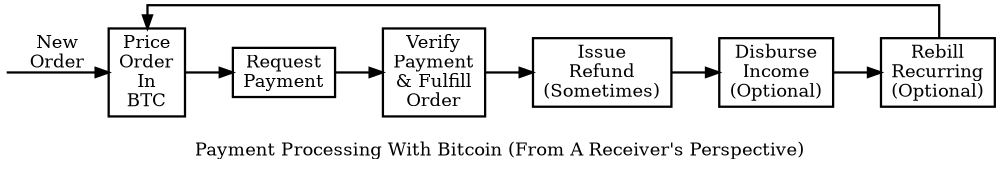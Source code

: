 graph unique {
size="6.66";
rankdir=LR;
//ratio=fill;
splines=ortho;

overlap = false;

edge [ dir = forward, penwidth=1.75 ];
node [ shape = box, penwidth=1.75 ];

submit_order [ style = invis, width=0, height=0, label = "", ];
calc_total [ label = "Price\nOrder\nIn\nBTC" ]
request_payment [ label = "Request\nPayment" ]
verify_payment [ label = "Verify\nPayment\n& Fulfill\nOrder" ]
issue_refund [ label = "Issue\nRefund\n(Sometimes)" ]
pay_expenses [ label = "Disburse\nIncome\n(Optional)" ]
rebill_recurring [ label = "Rebill\nRecurring\n(Optional)" ]


submit_order -- calc_total [ label = "New\nOrder", minlen = 1 ]

calc_total -- request_payment -- verify_payment [ weight = 100 ]
verify_payment -- issue_refund -- pay_expenses  -- rebill_recurring [ style = axeed, weight = 100  ]
rebill_recurring -- calc_total [ style = axeed  ]

label = " \nPayment Processing With Bitcoin (From A Receiver's Perspective)"
}

